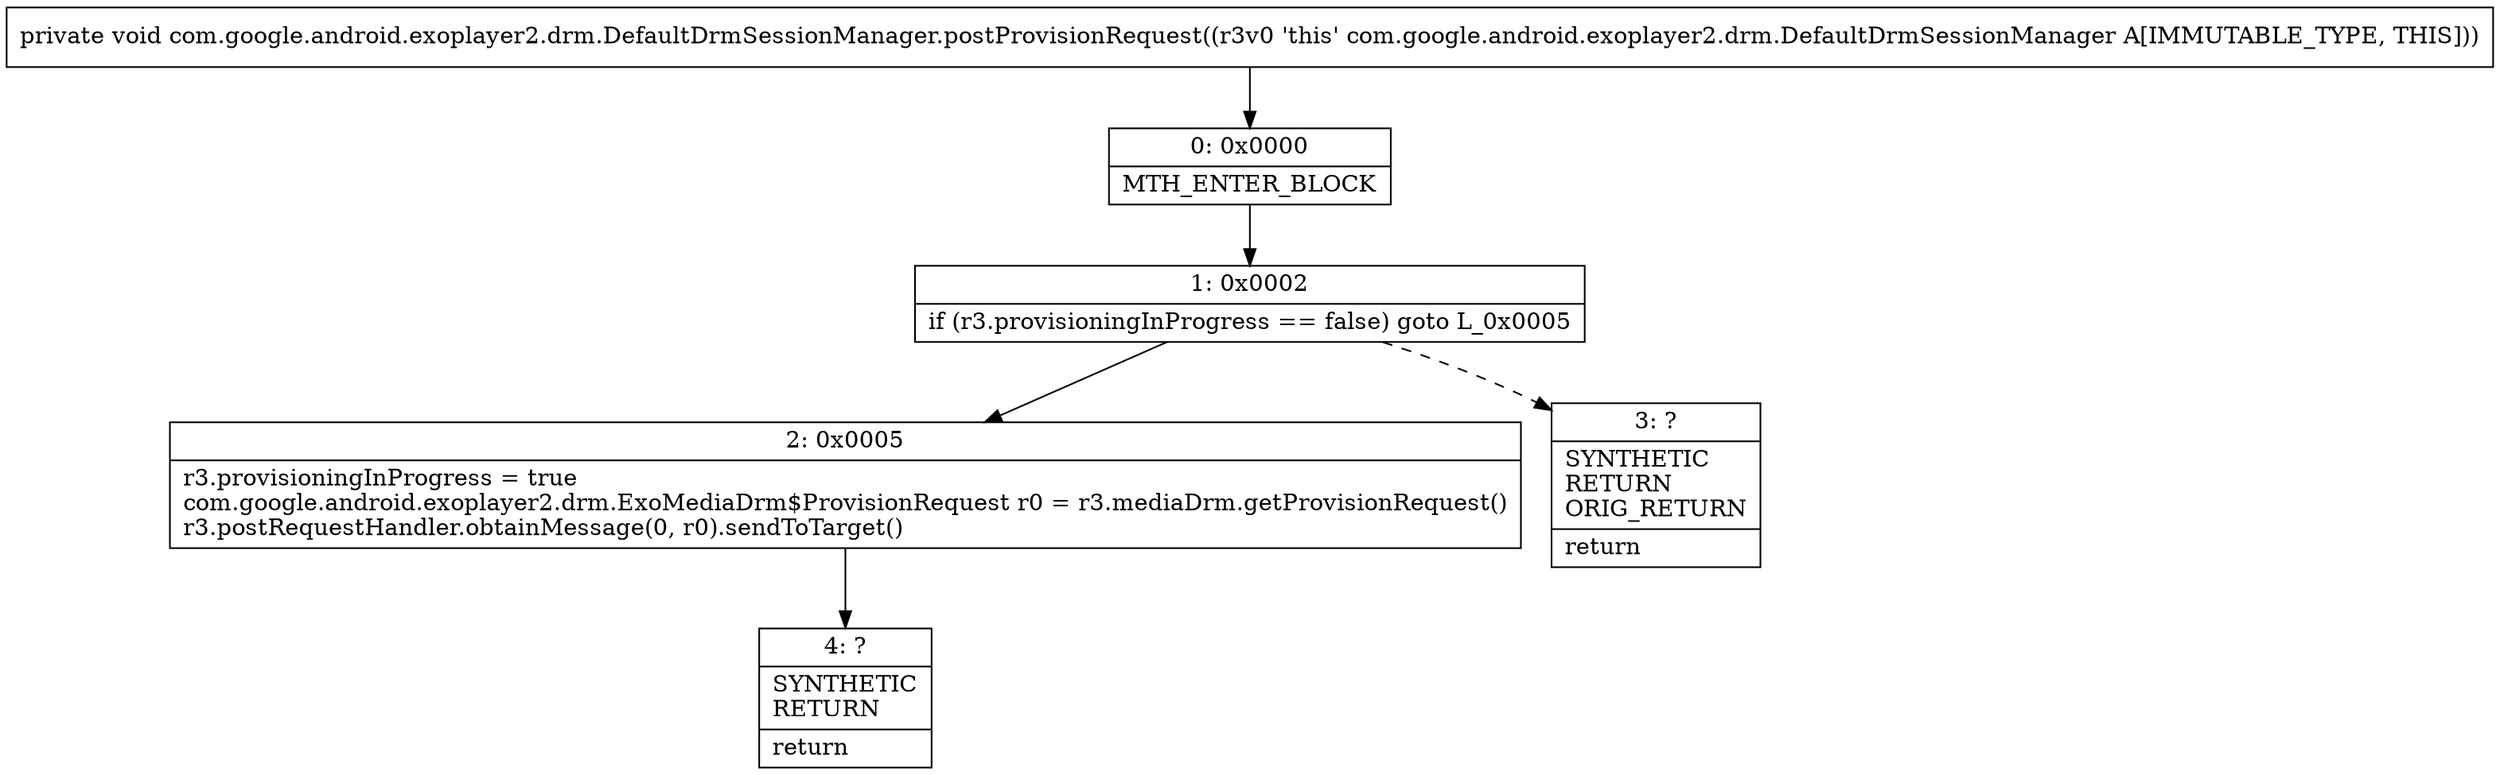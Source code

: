 digraph "CFG forcom.google.android.exoplayer2.drm.DefaultDrmSessionManager.postProvisionRequest()V" {
Node_0 [shape=record,label="{0\:\ 0x0000|MTH_ENTER_BLOCK\l}"];
Node_1 [shape=record,label="{1\:\ 0x0002|if (r3.provisioningInProgress == false) goto L_0x0005\l}"];
Node_2 [shape=record,label="{2\:\ 0x0005|r3.provisioningInProgress = true\lcom.google.android.exoplayer2.drm.ExoMediaDrm$ProvisionRequest r0 = r3.mediaDrm.getProvisionRequest()\lr3.postRequestHandler.obtainMessage(0, r0).sendToTarget()\l}"];
Node_3 [shape=record,label="{3\:\ ?|SYNTHETIC\lRETURN\lORIG_RETURN\l|return\l}"];
Node_4 [shape=record,label="{4\:\ ?|SYNTHETIC\lRETURN\l|return\l}"];
MethodNode[shape=record,label="{private void com.google.android.exoplayer2.drm.DefaultDrmSessionManager.postProvisionRequest((r3v0 'this' com.google.android.exoplayer2.drm.DefaultDrmSessionManager A[IMMUTABLE_TYPE, THIS])) }"];
MethodNode -> Node_0;
Node_0 -> Node_1;
Node_1 -> Node_2;
Node_1 -> Node_3[style=dashed];
Node_2 -> Node_4;
}

